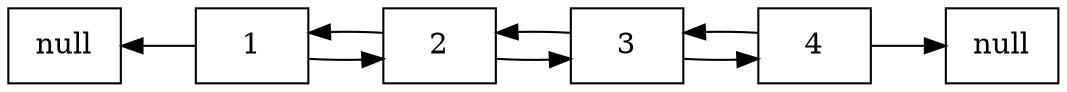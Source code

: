 digraph G {
rankdir=LR;
node[shape="box"];
nodo1 [label="null"]
nodo2 [label="null"]
1 -> 2 -> 3 -> 4 -> nodo1;
nodo2 -> 1 -> 2 -> 3 -> 4[dir="back"] ;
}